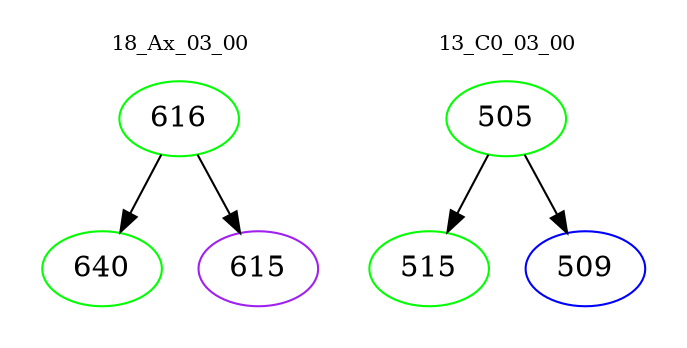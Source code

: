 digraph{
subgraph cluster_0 {
color = white
label = "18_Ax_03_00";
fontsize=10;
T0_616 [label="616", color="green"]
T0_616 -> T0_640 [color="black"]
T0_640 [label="640", color="green"]
T0_616 -> T0_615 [color="black"]
T0_615 [label="615", color="purple"]
}
subgraph cluster_1 {
color = white
label = "13_C0_03_00";
fontsize=10;
T1_505 [label="505", color="green"]
T1_505 -> T1_515 [color="black"]
T1_515 [label="515", color="green"]
T1_505 -> T1_509 [color="black"]
T1_509 [label="509", color="blue"]
}
}
